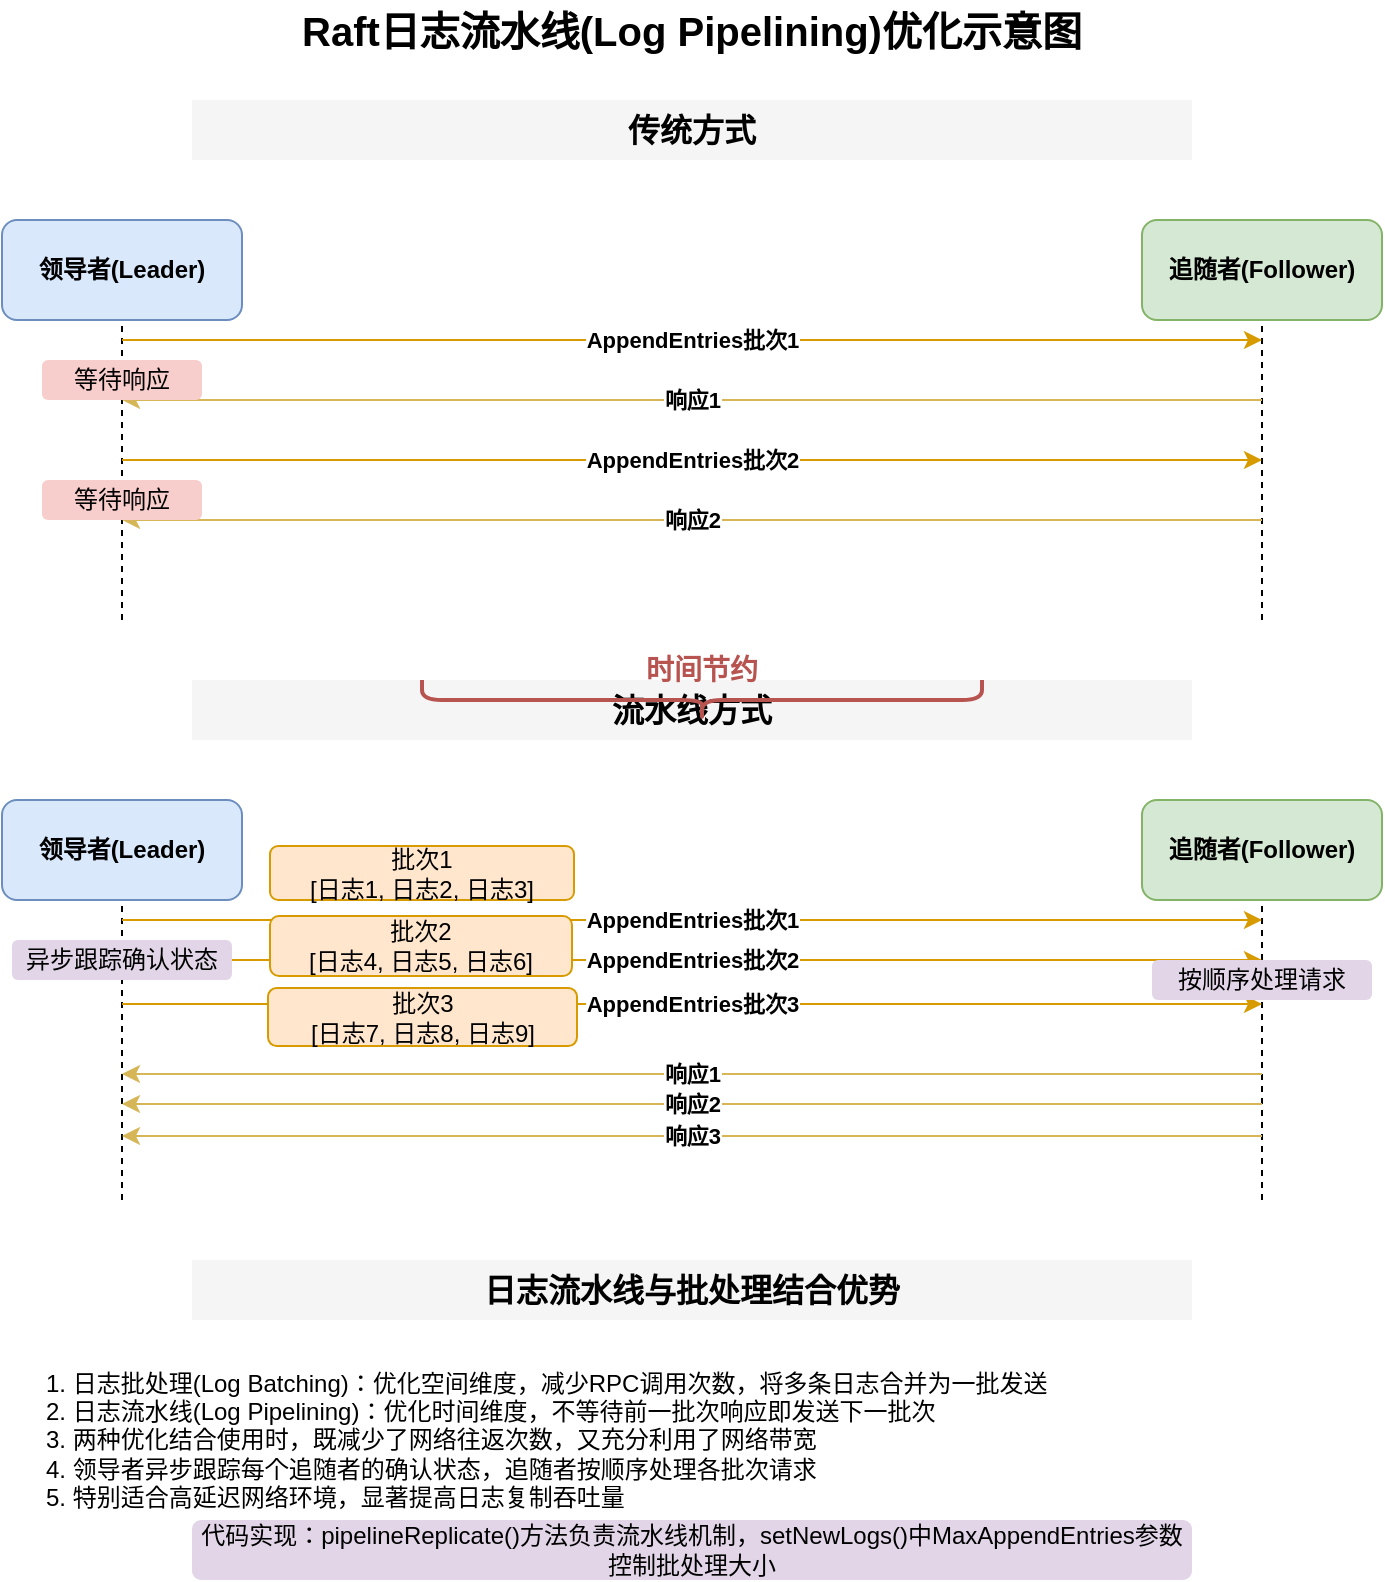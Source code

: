<mxfile version="27.0.6">
  <diagram name="日志流水线优化" id="cEwv6QGE_8RR6pSS1JHF">
    <mxGraphModel dx="446" dy="136" grid="0" gridSize="10" guides="1" tooltips="1" connect="1" arrows="1" fold="1" page="0" pageScale="1" pageWidth="850" pageHeight="1100" math="0" shadow="0">
      <root>
        <mxCell id="0" />
        <mxCell id="1" parent="0" />
        <mxCell id="tI9Yq3BKOj91rwqoLNJe-34" value="Raft日志流水线(Log Pipelining)优化示意图" style="text;html=1;strokeColor=none;fillColor=none;align=center;verticalAlign=middle;whiteSpace=wrap;rounded=0;fontSize=20;fontStyle=1" vertex="1" parent="1">
          <mxGeometry x="824" y="491" width="500" height="30" as="geometry" />
        </mxCell>
        <mxCell id="tI9Yq3BKOj91rwqoLNJe-35" value="传统方式" style="text;html=1;strokeColor=none;fillColor=#f5f5f5;align=center;verticalAlign=middle;whiteSpace=wrap;rounded=0;fontSize=16;fontStyle=1" vertex="1" parent="1">
          <mxGeometry x="824" y="541" width="500" height="30" as="geometry" />
        </mxCell>
        <mxCell id="tI9Yq3BKOj91rwqoLNJe-36" value="领导者(Leader)" style="rounded=1;whiteSpace=wrap;html=1;fillColor=#dae8fc;strokeColor=#6c8ebf;fontStyle=1" vertex="1" parent="1">
          <mxGeometry x="729" y="601" width="120" height="50" as="geometry" />
        </mxCell>
        <mxCell id="tI9Yq3BKOj91rwqoLNJe-37" value="追随者(Follower)" style="rounded=1;whiteSpace=wrap;html=1;fillColor=#d5e8d4;strokeColor=#82b366;fontStyle=1" vertex="1" parent="1">
          <mxGeometry x="1299" y="601" width="120" height="50" as="geometry" />
        </mxCell>
        <mxCell id="tI9Yq3BKOj91rwqoLNJe-38" value="" style="endArrow=none;dashed=1;html=1;rounded=0;entryX=0.5;entryY=1;entryDx=0;entryDy=0;" edge="1" parent="1" target="tI9Yq3BKOj91rwqoLNJe-36">
          <mxGeometry width="50" height="50" relative="1" as="geometry">
            <mxPoint x="789" y="801" as="sourcePoint" />
            <mxPoint x="789" y="651" as="targetPoint" />
          </mxGeometry>
        </mxCell>
        <mxCell id="tI9Yq3BKOj91rwqoLNJe-39" value="" style="endArrow=none;dashed=1;html=1;rounded=0;entryX=0.5;entryY=1;entryDx=0;entryDy=0;" edge="1" parent="1" target="tI9Yq3BKOj91rwqoLNJe-37">
          <mxGeometry width="50" height="50" relative="1" as="geometry">
            <mxPoint x="1359" y="801" as="sourcePoint" />
            <mxPoint x="1359" y="651" as="targetPoint" />
          </mxGeometry>
        </mxCell>
        <mxCell id="tI9Yq3BKOj91rwqoLNJe-40" value="AppendEntries批次1" style="endArrow=classic;html=1;rounded=0;fillColor=#ffe6cc;strokeColor=#d79b00;fontStyle=1" edge="1" parent="1">
          <mxGeometry width="50" height="50" relative="1" as="geometry">
            <mxPoint x="789" y="661" as="sourcePoint" />
            <mxPoint x="1359" y="661" as="targetPoint" />
          </mxGeometry>
        </mxCell>
        <mxCell id="tI9Yq3BKOj91rwqoLNJe-41" value="响应1" style="endArrow=classic;html=1;rounded=0;fillColor=#fff2cc;strokeColor=#d6b656;fontStyle=1" edge="1" parent="1">
          <mxGeometry width="50" height="50" relative="1" as="geometry">
            <mxPoint x="1359" y="691" as="sourcePoint" />
            <mxPoint x="789" y="691" as="targetPoint" />
          </mxGeometry>
        </mxCell>
        <mxCell id="tI9Yq3BKOj91rwqoLNJe-42" value="AppendEntries批次2" style="endArrow=classic;html=1;rounded=0;fillColor=#ffe6cc;strokeColor=#d79b00;fontStyle=1" edge="1" parent="1">
          <mxGeometry width="50" height="50" relative="1" as="geometry">
            <mxPoint x="789" y="721" as="sourcePoint" />
            <mxPoint x="1359" y="721" as="targetPoint" />
          </mxGeometry>
        </mxCell>
        <mxCell id="tI9Yq3BKOj91rwqoLNJe-43" value="响应2" style="endArrow=classic;html=1;rounded=0;fillColor=#fff2cc;strokeColor=#d6b656;fontStyle=1" edge="1" parent="1">
          <mxGeometry width="50" height="50" relative="1" as="geometry">
            <mxPoint x="1359" y="751" as="sourcePoint" />
            <mxPoint x="789" y="751" as="targetPoint" />
          </mxGeometry>
        </mxCell>
        <mxCell id="tI9Yq3BKOj91rwqoLNJe-44" value="等待响应" style="text;html=1;strokeColor=none;fillColor=#f8cecc;align=center;verticalAlign=middle;whiteSpace=wrap;rounded=1;fontSize=12;" vertex="1" parent="1">
          <mxGeometry x="749" y="671" width="80" height="20" as="geometry" />
        </mxCell>
        <mxCell id="tI9Yq3BKOj91rwqoLNJe-45" value="等待响应" style="text;html=1;strokeColor=none;fillColor=#f8cecc;align=center;verticalAlign=middle;whiteSpace=wrap;rounded=1;fontSize=12;" vertex="1" parent="1">
          <mxGeometry x="749" y="731" width="80" height="20" as="geometry" />
        </mxCell>
        <mxCell id="tI9Yq3BKOj91rwqoLNJe-46" value="流水线方式" style="text;html=1;strokeColor=none;fillColor=#f5f5f5;align=center;verticalAlign=middle;whiteSpace=wrap;rounded=0;fontSize=16;fontStyle=1" vertex="1" parent="1">
          <mxGeometry x="824" y="831" width="500" height="30" as="geometry" />
        </mxCell>
        <mxCell id="tI9Yq3BKOj91rwqoLNJe-47" value="领导者(Leader)" style="rounded=1;whiteSpace=wrap;html=1;fillColor=#dae8fc;strokeColor=#6c8ebf;fontStyle=1" vertex="1" parent="1">
          <mxGeometry x="729" y="891" width="120" height="50" as="geometry" />
        </mxCell>
        <mxCell id="tI9Yq3BKOj91rwqoLNJe-48" value="追随者(Follower)" style="rounded=1;whiteSpace=wrap;html=1;fillColor=#d5e8d4;strokeColor=#82b366;fontStyle=1" vertex="1" parent="1">
          <mxGeometry x="1299" y="891" width="120" height="50" as="geometry" />
        </mxCell>
        <mxCell id="tI9Yq3BKOj91rwqoLNJe-49" value="" style="endArrow=none;dashed=1;html=1;rounded=0;entryX=0.5;entryY=1;entryDx=0;entryDy=0;" edge="1" parent="1" target="tI9Yq3BKOj91rwqoLNJe-47">
          <mxGeometry width="50" height="50" relative="1" as="geometry">
            <mxPoint x="789" y="1091" as="sourcePoint" />
            <mxPoint x="789" y="941" as="targetPoint" />
          </mxGeometry>
        </mxCell>
        <mxCell id="tI9Yq3BKOj91rwqoLNJe-50" value="" style="endArrow=none;dashed=1;html=1;rounded=0;entryX=0.5;entryY=1;entryDx=0;entryDy=0;" edge="1" parent="1" target="tI9Yq3BKOj91rwqoLNJe-48">
          <mxGeometry width="50" height="50" relative="1" as="geometry">
            <mxPoint x="1359" y="1091" as="sourcePoint" />
            <mxPoint x="1359" y="941" as="targetPoint" />
          </mxGeometry>
        </mxCell>
        <mxCell id="tI9Yq3BKOj91rwqoLNJe-51" value="AppendEntries批次1" style="endArrow=classic;html=1;rounded=0;fillColor=#ffe6cc;strokeColor=#d79b00;fontStyle=1" edge="1" parent="1">
          <mxGeometry width="50" height="50" relative="1" as="geometry">
            <mxPoint x="789" y="951" as="sourcePoint" />
            <mxPoint x="1359" y="951" as="targetPoint" />
          </mxGeometry>
        </mxCell>
        <mxCell id="tI9Yq3BKOj91rwqoLNJe-52" value="AppendEntries批次2" style="endArrow=classic;html=1;rounded=0;fillColor=#ffe6cc;strokeColor=#d79b00;fontStyle=1" edge="1" parent="1">
          <mxGeometry width="50" height="50" relative="1" as="geometry">
            <mxPoint x="789" y="971" as="sourcePoint" />
            <mxPoint x="1359" y="971" as="targetPoint" />
          </mxGeometry>
        </mxCell>
        <mxCell id="tI9Yq3BKOj91rwqoLNJe-53" value="AppendEntries批次3" style="endArrow=classic;html=1;rounded=0;fillColor=#ffe6cc;strokeColor=#d79b00;fontStyle=1" edge="1" parent="1">
          <mxGeometry width="50" height="50" relative="1" as="geometry">
            <mxPoint x="789" y="993" as="sourcePoint" />
            <mxPoint x="1359" y="993" as="targetPoint" />
          </mxGeometry>
        </mxCell>
        <mxCell id="tI9Yq3BKOj91rwqoLNJe-54" value="响应1" style="endArrow=classic;html=1;rounded=0;fillColor=#fff2cc;strokeColor=#d6b656;fontStyle=1" edge="1" parent="1">
          <mxGeometry width="50" height="50" relative="1" as="geometry">
            <mxPoint x="1359" y="1028" as="sourcePoint" />
            <mxPoint x="789" y="1028" as="targetPoint" />
          </mxGeometry>
        </mxCell>
        <mxCell id="tI9Yq3BKOj91rwqoLNJe-55" value="响应2" style="endArrow=classic;html=1;rounded=0;fillColor=#fff2cc;strokeColor=#d6b656;fontStyle=1" edge="1" parent="1">
          <mxGeometry width="50" height="50" relative="1" as="geometry">
            <mxPoint x="1359" y="1043" as="sourcePoint" />
            <mxPoint x="789" y="1043" as="targetPoint" />
          </mxGeometry>
        </mxCell>
        <mxCell id="tI9Yq3BKOj91rwqoLNJe-56" value="响应3" style="endArrow=classic;html=1;rounded=0;fillColor=#fff2cc;strokeColor=#d6b656;fontStyle=1" edge="1" parent="1">
          <mxGeometry width="50" height="50" relative="1" as="geometry">
            <mxPoint x="1359" y="1059" as="sourcePoint" />
            <mxPoint x="789" y="1059" as="targetPoint" />
          </mxGeometry>
        </mxCell>
        <mxCell id="tI9Yq3BKOj91rwqoLNJe-57" value="异步跟踪确认状态" style="text;html=1;strokeColor=none;fillColor=#e1d5e7;align=center;verticalAlign=middle;whiteSpace=wrap;rounded=1;fontSize=12;" vertex="1" parent="1">
          <mxGeometry x="734" y="961" width="110" height="20" as="geometry" />
        </mxCell>
        <mxCell id="tI9Yq3BKOj91rwqoLNJe-58" value="按顺序处理请求" style="text;html=1;strokeColor=none;fillColor=#e1d5e7;align=center;verticalAlign=middle;whiteSpace=wrap;rounded=1;fontSize=12;" vertex="1" parent="1">
          <mxGeometry x="1304" y="971" width="110" height="20" as="geometry" />
        </mxCell>
        <mxCell id="tI9Yq3BKOj91rwqoLNJe-59" value="批次1&#xa;[日志1, 日志2, 日志3]" style="rounded=1;whiteSpace=wrap;html=1;fillColor=#ffe6cc;strokeColor=#d79b00;align=center;verticalAlign=middle;" vertex="1" parent="1">
          <mxGeometry x="863" y="914" width="152" height="27" as="geometry" />
        </mxCell>
        <mxCell id="tI9Yq3BKOj91rwqoLNJe-60" value="批次2&#xa;[日志4, 日志5, 日志6]" style="rounded=1;whiteSpace=wrap;html=1;fillColor=#ffe6cc;strokeColor=#d79b00;align=center;verticalAlign=middle;" vertex="1" parent="1">
          <mxGeometry x="863" y="949" width="151" height="30" as="geometry" />
        </mxCell>
        <mxCell id="tI9Yq3BKOj91rwqoLNJe-61" value="批次3&#xa;[日志7, 日志8, 日志9]" style="rounded=1;whiteSpace=wrap;html=1;fillColor=#ffe6cc;strokeColor=#d79b00;align=center;verticalAlign=middle;" vertex="1" parent="1">
          <mxGeometry x="862" y="985" width="154.5" height="29" as="geometry" />
        </mxCell>
        <mxCell id="tI9Yq3BKOj91rwqoLNJe-62" value="" style="shape=curlyBracket;whiteSpace=wrap;html=1;rounded=1;flipH=1;labelPosition=right;verticalLabelPosition=middle;align=left;verticalAlign=middle;rotation=90;fillColor=#f8cecc;strokeColor=#b85450;strokeWidth=2;" vertex="1" parent="1">
          <mxGeometry x="1069" y="701" width="20" height="280" as="geometry" />
        </mxCell>
        <mxCell id="tI9Yq3BKOj91rwqoLNJe-63" value="时间节约" style="text;html=1;strokeColor=none;fillColor=none;align=center;verticalAlign=middle;whiteSpace=wrap;rounded=0;fontColor=#B85450;fontStyle=1;fontSize=14;" vertex="1" parent="1">
          <mxGeometry x="1044" y="811" width="70" height="30" as="geometry" />
        </mxCell>
        <mxCell id="tI9Yq3BKOj91rwqoLNJe-64" value="日志流水线与批处理结合优势" style="text;html=1;strokeColor=none;fillColor=#f5f5f5;align=center;verticalAlign=middle;whiteSpace=wrap;rounded=0;fontSize=16;fontStyle=1" vertex="1" parent="1">
          <mxGeometry x="824" y="1121" width="500" height="30" as="geometry" />
        </mxCell>
        <mxCell id="tI9Yq3BKOj91rwqoLNJe-65" value="1. 日志批处理(Log Batching)：优化空间维度，减少RPC调用次数，将多条日志合并为一批发送&#xa;2. 日志流水线(Log Pipelining)：优化时间维度，不等待前一批次响应即发送下一批次&#xa;3. 两种优化结合使用时，既减少了网络往返次数，又充分利用了网络带宽&#xa;4. 领导者异步跟踪每个追随者的确认状态，追随者按顺序处理各批次请求&#xa;5. 特别适合高延迟网络环境，显著提高日志复制吞吐量" style="text;html=1;strokeColor=none;fillColor=none;align=left;verticalAlign=middle;whiteSpace=wrap;rounded=0;fontSize=12;" vertex="1" parent="1">
          <mxGeometry x="749" y="1161" width="650" height="100" as="geometry" />
        </mxCell>
        <mxCell id="tI9Yq3BKOj91rwqoLNJe-66" value="代码实现：pipelineReplicate()方法负责流水线机制，setNewLogs()中MaxAppendEntries参数控制批处理大小" style="text;html=1;strokeColor=none;fillColor=#e1d5e7;align=center;verticalAlign=middle;whiteSpace=wrap;rounded=1;fontSize=12;" vertex="1" parent="1">
          <mxGeometry x="824" y="1251" width="500" height="30" as="geometry" />
        </mxCell>
      </root>
    </mxGraphModel>
  </diagram>
</mxfile>
